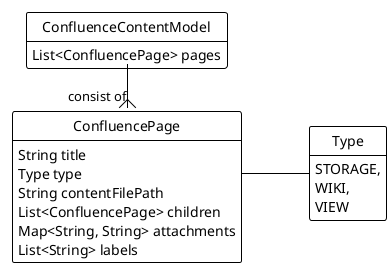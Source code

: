 @startuml
!theme plain

left to right direction
skinparam linetype ortho

hide empty members
hide circle


class ConfluenceContentModel{
List<ConfluencePage> pages
}

class ConfluencePage {
    String title
    Type type
    String contentFilePath
    List<ConfluencePage> children
    Map<String, String> attachments
    List<String> labels
}

ConfluenceContentModel::pages-{ConfluencePage: consist of

ConfluencePage::type--Type
enum Type{
STORAGE,
WIKI,
VIEW
}


@enduml